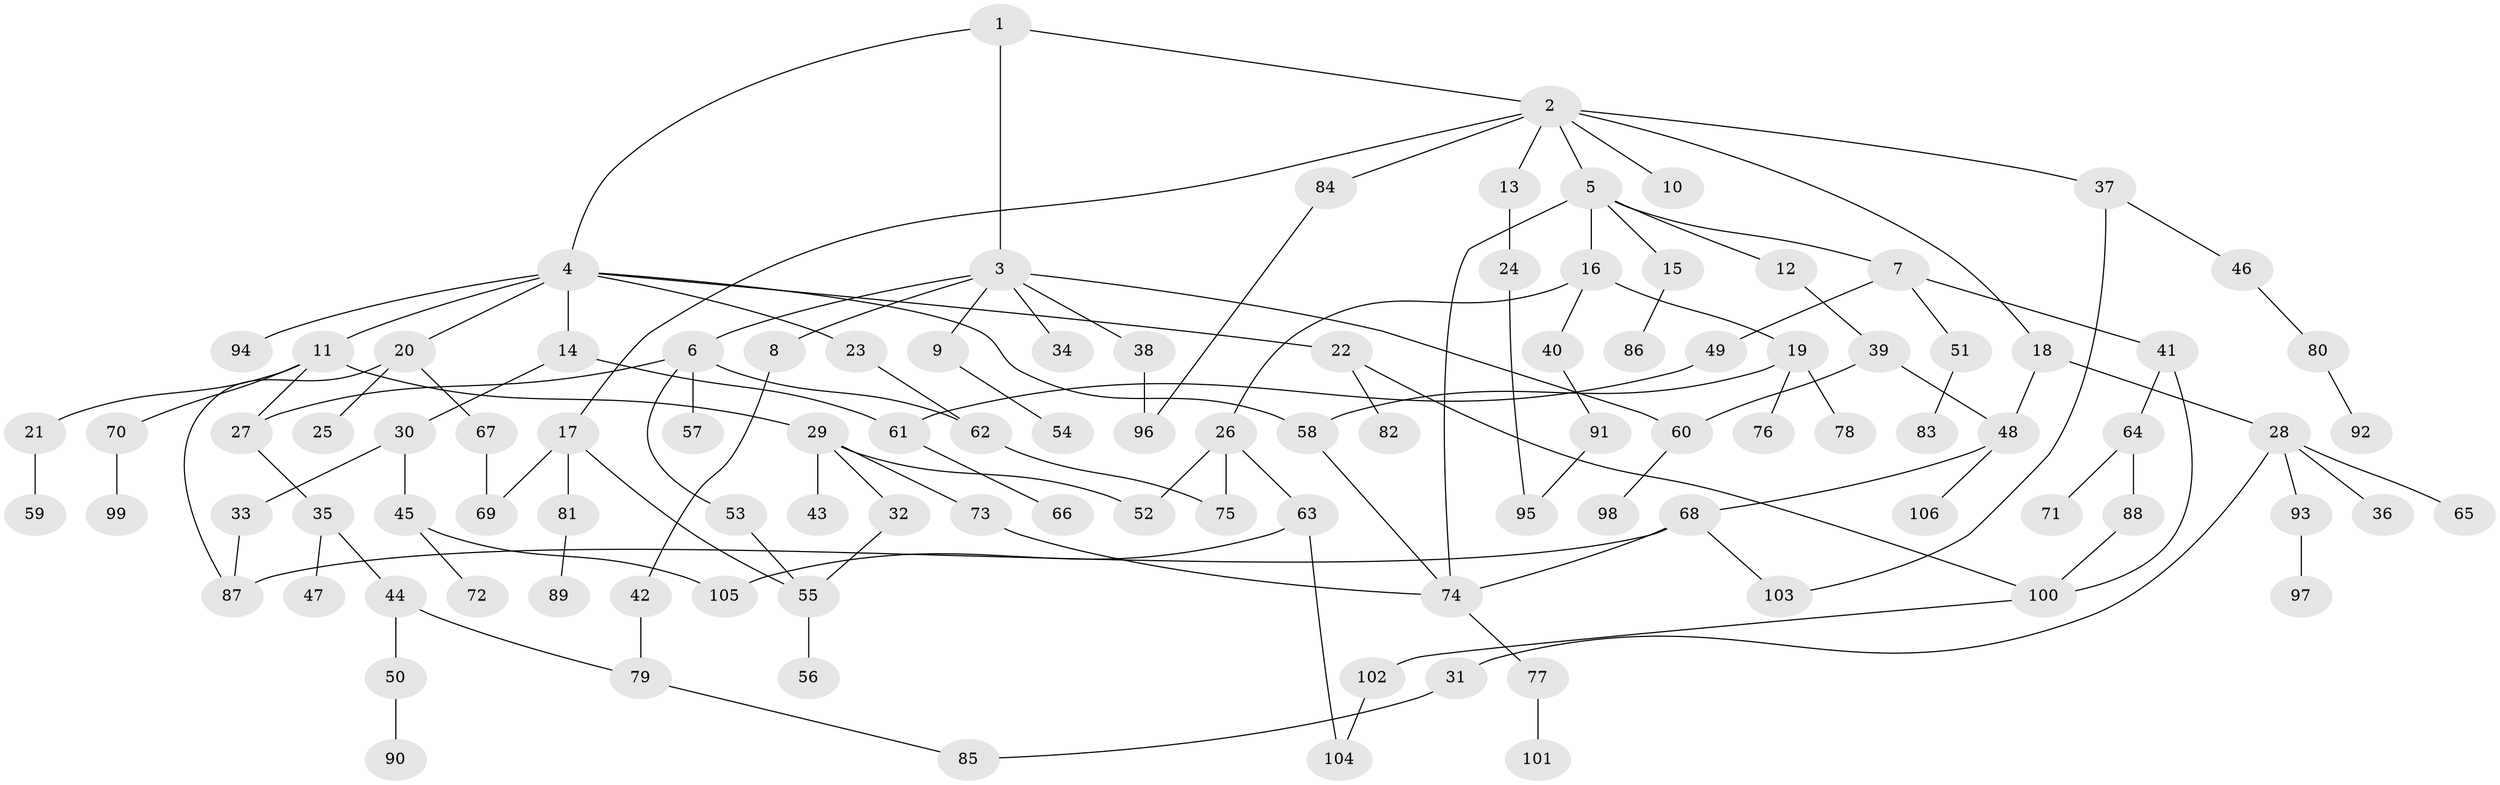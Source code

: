 // Generated by graph-tools (version 1.1) at 2025/41/03/09/25 04:41:47]
// undirected, 106 vertices, 130 edges
graph export_dot {
graph [start="1"]
  node [color=gray90,style=filled];
  1;
  2;
  3;
  4;
  5;
  6;
  7;
  8;
  9;
  10;
  11;
  12;
  13;
  14;
  15;
  16;
  17;
  18;
  19;
  20;
  21;
  22;
  23;
  24;
  25;
  26;
  27;
  28;
  29;
  30;
  31;
  32;
  33;
  34;
  35;
  36;
  37;
  38;
  39;
  40;
  41;
  42;
  43;
  44;
  45;
  46;
  47;
  48;
  49;
  50;
  51;
  52;
  53;
  54;
  55;
  56;
  57;
  58;
  59;
  60;
  61;
  62;
  63;
  64;
  65;
  66;
  67;
  68;
  69;
  70;
  71;
  72;
  73;
  74;
  75;
  76;
  77;
  78;
  79;
  80;
  81;
  82;
  83;
  84;
  85;
  86;
  87;
  88;
  89;
  90;
  91;
  92;
  93;
  94;
  95;
  96;
  97;
  98;
  99;
  100;
  101;
  102;
  103;
  104;
  105;
  106;
  1 -- 2;
  1 -- 3;
  1 -- 4;
  2 -- 5;
  2 -- 10;
  2 -- 13;
  2 -- 17;
  2 -- 18;
  2 -- 37;
  2 -- 84;
  3 -- 6;
  3 -- 8;
  3 -- 9;
  3 -- 34;
  3 -- 38;
  3 -- 60;
  4 -- 11;
  4 -- 14;
  4 -- 20;
  4 -- 22;
  4 -- 23;
  4 -- 94;
  4 -- 58;
  5 -- 7;
  5 -- 12;
  5 -- 15;
  5 -- 16;
  5 -- 74;
  6 -- 27;
  6 -- 53;
  6 -- 57;
  6 -- 62;
  7 -- 41;
  7 -- 49;
  7 -- 51;
  8 -- 42;
  9 -- 54;
  11 -- 21;
  11 -- 29;
  11 -- 70;
  11 -- 27;
  12 -- 39;
  13 -- 24;
  14 -- 30;
  14 -- 61;
  15 -- 86;
  16 -- 19;
  16 -- 26;
  16 -- 40;
  17 -- 69;
  17 -- 81;
  17 -- 55;
  18 -- 28;
  18 -- 48;
  19 -- 58;
  19 -- 76;
  19 -- 78;
  20 -- 25;
  20 -- 67;
  20 -- 87;
  21 -- 59;
  22 -- 82;
  22 -- 100;
  23 -- 62;
  24 -- 95;
  26 -- 63;
  26 -- 75;
  26 -- 52;
  27 -- 35;
  28 -- 31;
  28 -- 36;
  28 -- 65;
  28 -- 93;
  29 -- 32;
  29 -- 43;
  29 -- 52;
  29 -- 73;
  30 -- 33;
  30 -- 45;
  31 -- 85;
  32 -- 55;
  33 -- 87;
  35 -- 44;
  35 -- 47;
  37 -- 46;
  37 -- 103;
  38 -- 96;
  39 -- 60;
  39 -- 48;
  40 -- 91;
  41 -- 64;
  41 -- 100;
  42 -- 79;
  44 -- 50;
  44 -- 79;
  45 -- 72;
  45 -- 105;
  46 -- 80;
  48 -- 68;
  48 -- 106;
  49 -- 61;
  50 -- 90;
  51 -- 83;
  53 -- 55;
  55 -- 56;
  58 -- 74;
  60 -- 98;
  61 -- 66;
  62 -- 75;
  63 -- 105;
  63 -- 104;
  64 -- 71;
  64 -- 88;
  67 -- 69;
  68 -- 103;
  68 -- 87;
  68 -- 74;
  70 -- 99;
  73 -- 74;
  74 -- 77;
  77 -- 101;
  79 -- 85;
  80 -- 92;
  81 -- 89;
  84 -- 96;
  88 -- 100;
  91 -- 95;
  93 -- 97;
  100 -- 102;
  102 -- 104;
}
